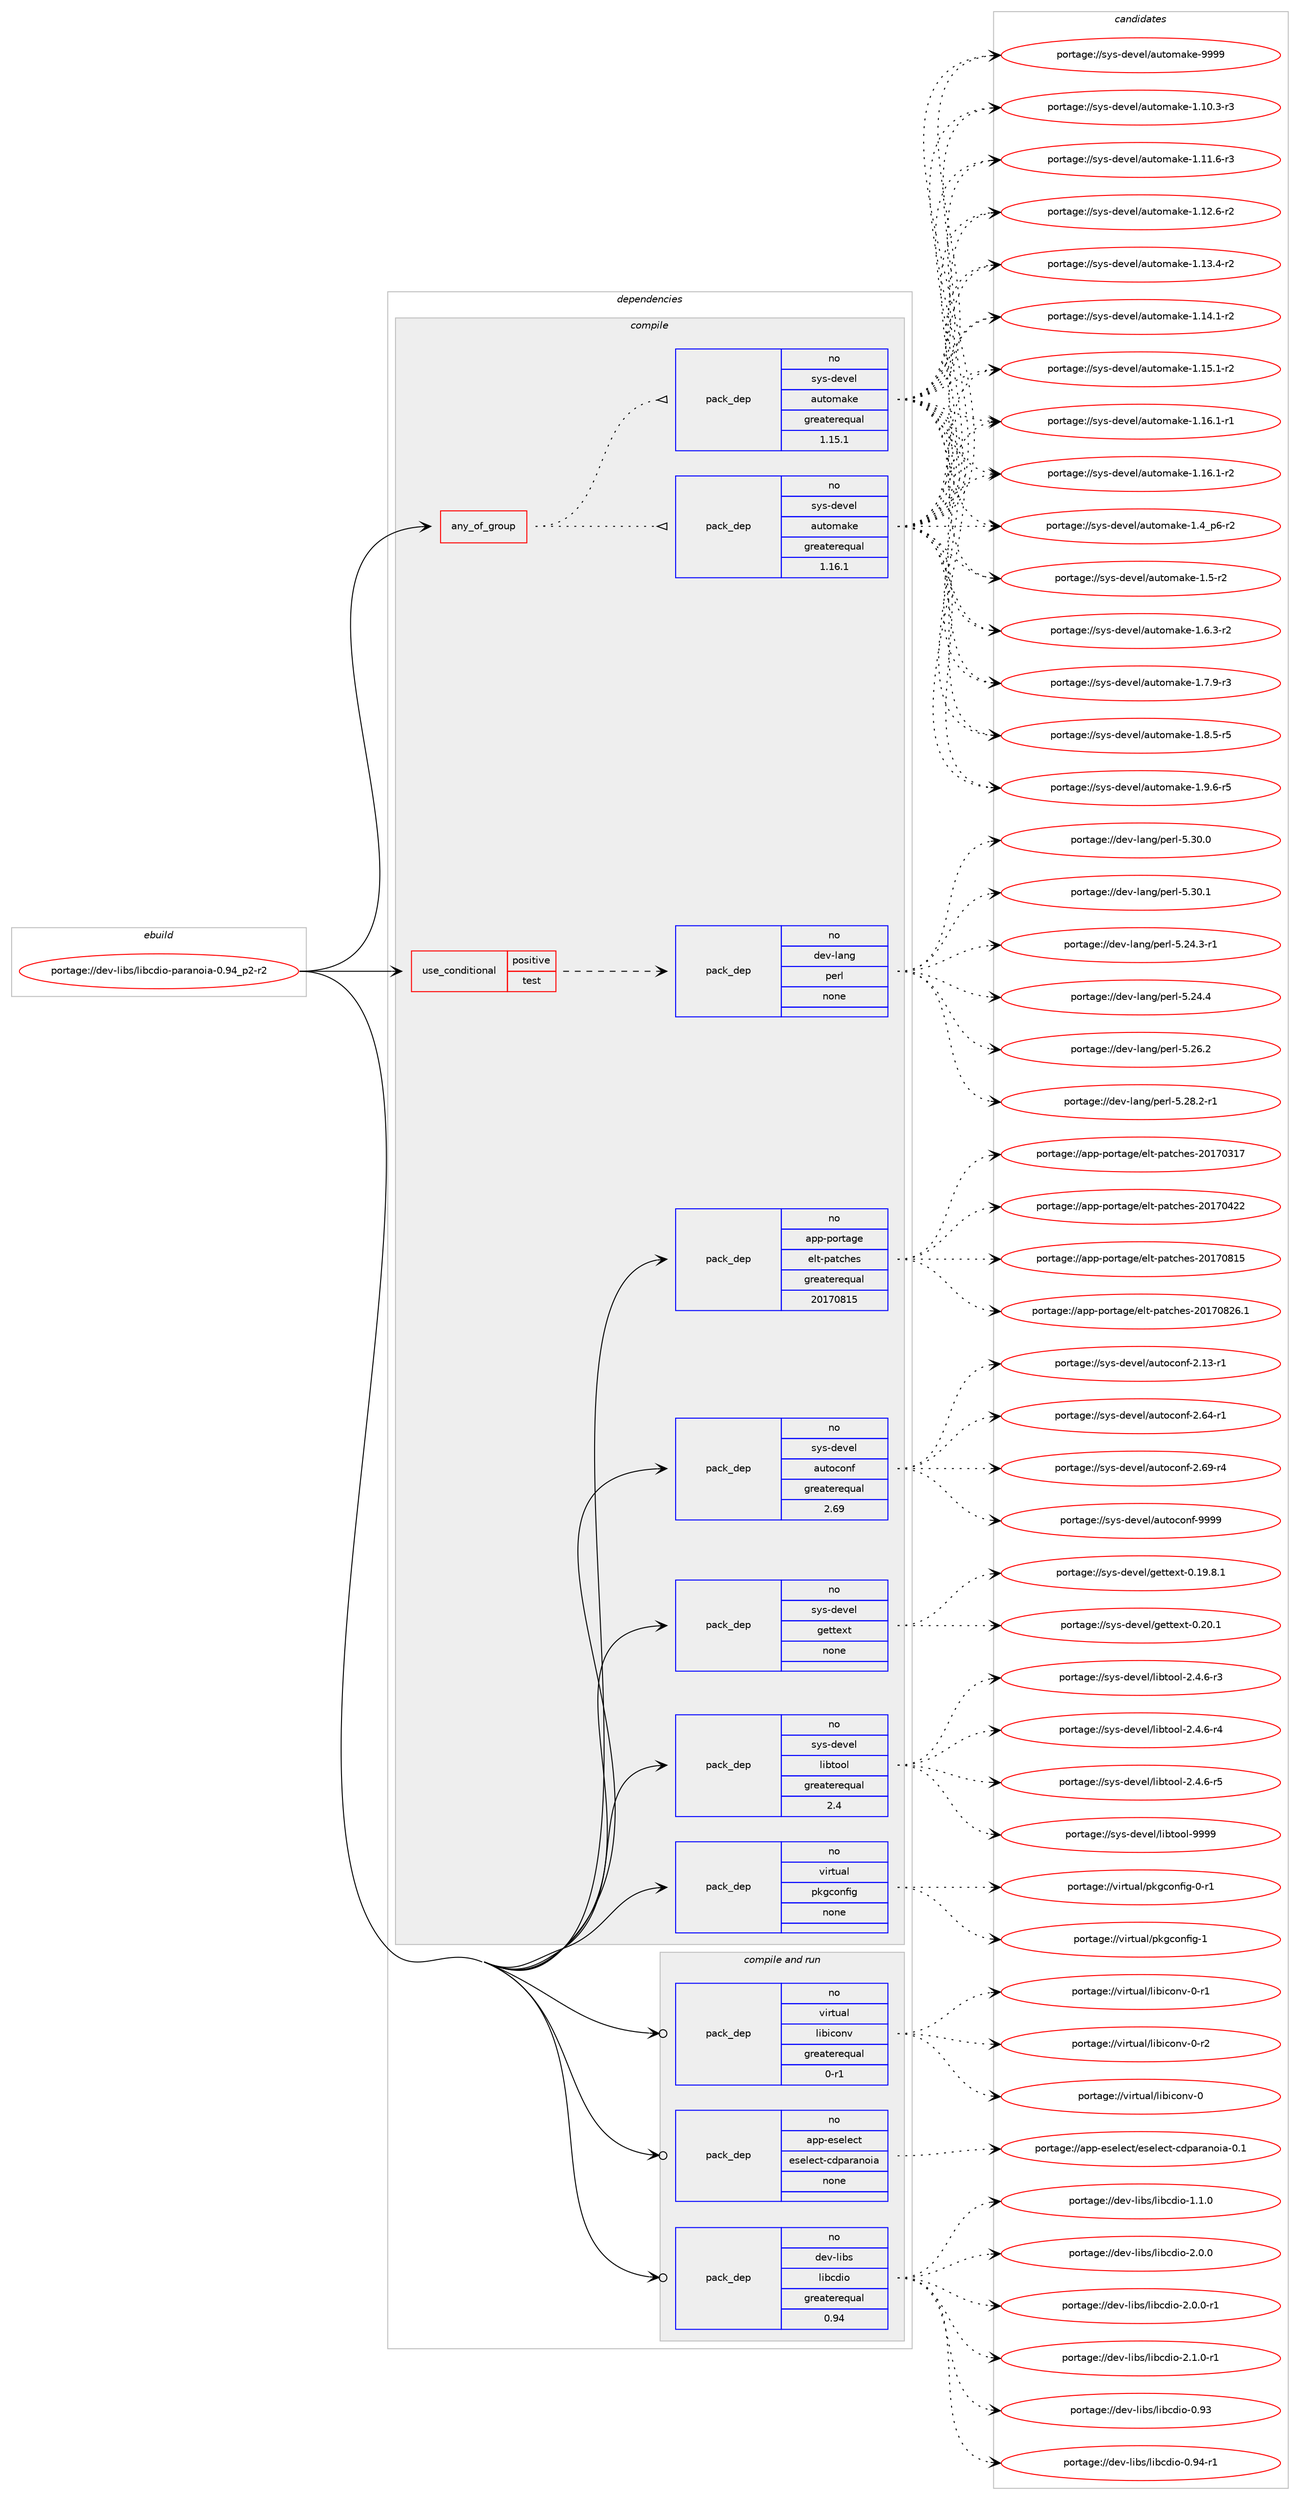 digraph prolog {

# *************
# Graph options
# *************

newrank=true;
concentrate=true;
compound=true;
graph [rankdir=LR,fontname=Helvetica,fontsize=10,ranksep=1.5];#, ranksep=2.5, nodesep=0.2];
edge  [arrowhead=vee];
node  [fontname=Helvetica,fontsize=10];

# **********
# The ebuild
# **********

subgraph cluster_leftcol {
color=gray;
rank=same;
label=<<i>ebuild</i>>;
id [label="portage://dev-libs/libcdio-paranoia-0.94_p2-r2", color=red, width=4, href="../dev-libs/libcdio-paranoia-0.94_p2-r2.svg"];
}

# ****************
# The dependencies
# ****************

subgraph cluster_midcol {
color=gray;
label=<<i>dependencies</i>>;
subgraph cluster_compile {
fillcolor="#eeeeee";
style=filled;
label=<<i>compile</i>>;
subgraph any2914 {
dependency99998 [label=<<TABLE BORDER="0" CELLBORDER="1" CELLSPACING="0" CELLPADDING="4"><TR><TD CELLPADDING="10">any_of_group</TD></TR></TABLE>>, shape=none, color=red];subgraph pack76135 {
dependency99999 [label=<<TABLE BORDER="0" CELLBORDER="1" CELLSPACING="0" CELLPADDING="4" WIDTH="220"><TR><TD ROWSPAN="6" CELLPADDING="30">pack_dep</TD></TR><TR><TD WIDTH="110">no</TD></TR><TR><TD>sys-devel</TD></TR><TR><TD>automake</TD></TR><TR><TD>greaterequal</TD></TR><TR><TD>1.16.1</TD></TR></TABLE>>, shape=none, color=blue];
}
dependency99998:e -> dependency99999:w [weight=20,style="dotted",arrowhead="oinv"];
subgraph pack76136 {
dependency100000 [label=<<TABLE BORDER="0" CELLBORDER="1" CELLSPACING="0" CELLPADDING="4" WIDTH="220"><TR><TD ROWSPAN="6" CELLPADDING="30">pack_dep</TD></TR><TR><TD WIDTH="110">no</TD></TR><TR><TD>sys-devel</TD></TR><TR><TD>automake</TD></TR><TR><TD>greaterequal</TD></TR><TR><TD>1.15.1</TD></TR></TABLE>>, shape=none, color=blue];
}
dependency99998:e -> dependency100000:w [weight=20,style="dotted",arrowhead="oinv"];
}
id:e -> dependency99998:w [weight=20,style="solid",arrowhead="vee"];
subgraph cond20892 {
dependency100001 [label=<<TABLE BORDER="0" CELLBORDER="1" CELLSPACING="0" CELLPADDING="4"><TR><TD ROWSPAN="3" CELLPADDING="10">use_conditional</TD></TR><TR><TD>positive</TD></TR><TR><TD>test</TD></TR></TABLE>>, shape=none, color=red];
subgraph pack76137 {
dependency100002 [label=<<TABLE BORDER="0" CELLBORDER="1" CELLSPACING="0" CELLPADDING="4" WIDTH="220"><TR><TD ROWSPAN="6" CELLPADDING="30">pack_dep</TD></TR><TR><TD WIDTH="110">no</TD></TR><TR><TD>dev-lang</TD></TR><TR><TD>perl</TD></TR><TR><TD>none</TD></TR><TR><TD></TD></TR></TABLE>>, shape=none, color=blue];
}
dependency100001:e -> dependency100002:w [weight=20,style="dashed",arrowhead="vee"];
}
id:e -> dependency100001:w [weight=20,style="solid",arrowhead="vee"];
subgraph pack76138 {
dependency100003 [label=<<TABLE BORDER="0" CELLBORDER="1" CELLSPACING="0" CELLPADDING="4" WIDTH="220"><TR><TD ROWSPAN="6" CELLPADDING="30">pack_dep</TD></TR><TR><TD WIDTH="110">no</TD></TR><TR><TD>app-portage</TD></TR><TR><TD>elt-patches</TD></TR><TR><TD>greaterequal</TD></TR><TR><TD>20170815</TD></TR></TABLE>>, shape=none, color=blue];
}
id:e -> dependency100003:w [weight=20,style="solid",arrowhead="vee"];
subgraph pack76139 {
dependency100004 [label=<<TABLE BORDER="0" CELLBORDER="1" CELLSPACING="0" CELLPADDING="4" WIDTH="220"><TR><TD ROWSPAN="6" CELLPADDING="30">pack_dep</TD></TR><TR><TD WIDTH="110">no</TD></TR><TR><TD>sys-devel</TD></TR><TR><TD>autoconf</TD></TR><TR><TD>greaterequal</TD></TR><TR><TD>2.69</TD></TR></TABLE>>, shape=none, color=blue];
}
id:e -> dependency100004:w [weight=20,style="solid",arrowhead="vee"];
subgraph pack76140 {
dependency100005 [label=<<TABLE BORDER="0" CELLBORDER="1" CELLSPACING="0" CELLPADDING="4" WIDTH="220"><TR><TD ROWSPAN="6" CELLPADDING="30">pack_dep</TD></TR><TR><TD WIDTH="110">no</TD></TR><TR><TD>sys-devel</TD></TR><TR><TD>gettext</TD></TR><TR><TD>none</TD></TR><TR><TD></TD></TR></TABLE>>, shape=none, color=blue];
}
id:e -> dependency100005:w [weight=20,style="solid",arrowhead="vee"];
subgraph pack76141 {
dependency100006 [label=<<TABLE BORDER="0" CELLBORDER="1" CELLSPACING="0" CELLPADDING="4" WIDTH="220"><TR><TD ROWSPAN="6" CELLPADDING="30">pack_dep</TD></TR><TR><TD WIDTH="110">no</TD></TR><TR><TD>sys-devel</TD></TR><TR><TD>libtool</TD></TR><TR><TD>greaterequal</TD></TR><TR><TD>2.4</TD></TR></TABLE>>, shape=none, color=blue];
}
id:e -> dependency100006:w [weight=20,style="solid",arrowhead="vee"];
subgraph pack76142 {
dependency100007 [label=<<TABLE BORDER="0" CELLBORDER="1" CELLSPACING="0" CELLPADDING="4" WIDTH="220"><TR><TD ROWSPAN="6" CELLPADDING="30">pack_dep</TD></TR><TR><TD WIDTH="110">no</TD></TR><TR><TD>virtual</TD></TR><TR><TD>pkgconfig</TD></TR><TR><TD>none</TD></TR><TR><TD></TD></TR></TABLE>>, shape=none, color=blue];
}
id:e -> dependency100007:w [weight=20,style="solid",arrowhead="vee"];
}
subgraph cluster_compileandrun {
fillcolor="#eeeeee";
style=filled;
label=<<i>compile and run</i>>;
subgraph pack76143 {
dependency100008 [label=<<TABLE BORDER="0" CELLBORDER="1" CELLSPACING="0" CELLPADDING="4" WIDTH="220"><TR><TD ROWSPAN="6" CELLPADDING="30">pack_dep</TD></TR><TR><TD WIDTH="110">no</TD></TR><TR><TD>app-eselect</TD></TR><TR><TD>eselect-cdparanoia</TD></TR><TR><TD>none</TD></TR><TR><TD></TD></TR></TABLE>>, shape=none, color=blue];
}
id:e -> dependency100008:w [weight=20,style="solid",arrowhead="odotvee"];
subgraph pack76144 {
dependency100009 [label=<<TABLE BORDER="0" CELLBORDER="1" CELLSPACING="0" CELLPADDING="4" WIDTH="220"><TR><TD ROWSPAN="6" CELLPADDING="30">pack_dep</TD></TR><TR><TD WIDTH="110">no</TD></TR><TR><TD>dev-libs</TD></TR><TR><TD>libcdio</TD></TR><TR><TD>greaterequal</TD></TR><TR><TD>0.94</TD></TR></TABLE>>, shape=none, color=blue];
}
id:e -> dependency100009:w [weight=20,style="solid",arrowhead="odotvee"];
subgraph pack76145 {
dependency100010 [label=<<TABLE BORDER="0" CELLBORDER="1" CELLSPACING="0" CELLPADDING="4" WIDTH="220"><TR><TD ROWSPAN="6" CELLPADDING="30">pack_dep</TD></TR><TR><TD WIDTH="110">no</TD></TR><TR><TD>virtual</TD></TR><TR><TD>libiconv</TD></TR><TR><TD>greaterequal</TD></TR><TR><TD>0-r1</TD></TR></TABLE>>, shape=none, color=blue];
}
id:e -> dependency100010:w [weight=20,style="solid",arrowhead="odotvee"];
}
subgraph cluster_run {
fillcolor="#eeeeee";
style=filled;
label=<<i>run</i>>;
}
}

# **************
# The candidates
# **************

subgraph cluster_choices {
rank=same;
color=gray;
label=<<i>candidates</i>>;

subgraph choice76135 {
color=black;
nodesep=1;
choiceportage11512111545100101118101108479711711611110997107101454946494846514511451 [label="portage://sys-devel/automake-1.10.3-r3", color=red, width=4,href="../sys-devel/automake-1.10.3-r3.svg"];
choiceportage11512111545100101118101108479711711611110997107101454946494946544511451 [label="portage://sys-devel/automake-1.11.6-r3", color=red, width=4,href="../sys-devel/automake-1.11.6-r3.svg"];
choiceportage11512111545100101118101108479711711611110997107101454946495046544511450 [label="portage://sys-devel/automake-1.12.6-r2", color=red, width=4,href="../sys-devel/automake-1.12.6-r2.svg"];
choiceportage11512111545100101118101108479711711611110997107101454946495146524511450 [label="portage://sys-devel/automake-1.13.4-r2", color=red, width=4,href="../sys-devel/automake-1.13.4-r2.svg"];
choiceportage11512111545100101118101108479711711611110997107101454946495246494511450 [label="portage://sys-devel/automake-1.14.1-r2", color=red, width=4,href="../sys-devel/automake-1.14.1-r2.svg"];
choiceportage11512111545100101118101108479711711611110997107101454946495346494511450 [label="portage://sys-devel/automake-1.15.1-r2", color=red, width=4,href="../sys-devel/automake-1.15.1-r2.svg"];
choiceportage11512111545100101118101108479711711611110997107101454946495446494511449 [label="portage://sys-devel/automake-1.16.1-r1", color=red, width=4,href="../sys-devel/automake-1.16.1-r1.svg"];
choiceportage11512111545100101118101108479711711611110997107101454946495446494511450 [label="portage://sys-devel/automake-1.16.1-r2", color=red, width=4,href="../sys-devel/automake-1.16.1-r2.svg"];
choiceportage115121115451001011181011084797117116111109971071014549465295112544511450 [label="portage://sys-devel/automake-1.4_p6-r2", color=red, width=4,href="../sys-devel/automake-1.4_p6-r2.svg"];
choiceportage11512111545100101118101108479711711611110997107101454946534511450 [label="portage://sys-devel/automake-1.5-r2", color=red, width=4,href="../sys-devel/automake-1.5-r2.svg"];
choiceportage115121115451001011181011084797117116111109971071014549465446514511450 [label="portage://sys-devel/automake-1.6.3-r2", color=red, width=4,href="../sys-devel/automake-1.6.3-r2.svg"];
choiceportage115121115451001011181011084797117116111109971071014549465546574511451 [label="portage://sys-devel/automake-1.7.9-r3", color=red, width=4,href="../sys-devel/automake-1.7.9-r3.svg"];
choiceportage115121115451001011181011084797117116111109971071014549465646534511453 [label="portage://sys-devel/automake-1.8.5-r5", color=red, width=4,href="../sys-devel/automake-1.8.5-r5.svg"];
choiceportage115121115451001011181011084797117116111109971071014549465746544511453 [label="portage://sys-devel/automake-1.9.6-r5", color=red, width=4,href="../sys-devel/automake-1.9.6-r5.svg"];
choiceportage115121115451001011181011084797117116111109971071014557575757 [label="portage://sys-devel/automake-9999", color=red, width=4,href="../sys-devel/automake-9999.svg"];
dependency99999:e -> choiceportage11512111545100101118101108479711711611110997107101454946494846514511451:w [style=dotted,weight="100"];
dependency99999:e -> choiceportage11512111545100101118101108479711711611110997107101454946494946544511451:w [style=dotted,weight="100"];
dependency99999:e -> choiceportage11512111545100101118101108479711711611110997107101454946495046544511450:w [style=dotted,weight="100"];
dependency99999:e -> choiceportage11512111545100101118101108479711711611110997107101454946495146524511450:w [style=dotted,weight="100"];
dependency99999:e -> choiceportage11512111545100101118101108479711711611110997107101454946495246494511450:w [style=dotted,weight="100"];
dependency99999:e -> choiceportage11512111545100101118101108479711711611110997107101454946495346494511450:w [style=dotted,weight="100"];
dependency99999:e -> choiceportage11512111545100101118101108479711711611110997107101454946495446494511449:w [style=dotted,weight="100"];
dependency99999:e -> choiceportage11512111545100101118101108479711711611110997107101454946495446494511450:w [style=dotted,weight="100"];
dependency99999:e -> choiceportage115121115451001011181011084797117116111109971071014549465295112544511450:w [style=dotted,weight="100"];
dependency99999:e -> choiceportage11512111545100101118101108479711711611110997107101454946534511450:w [style=dotted,weight="100"];
dependency99999:e -> choiceportage115121115451001011181011084797117116111109971071014549465446514511450:w [style=dotted,weight="100"];
dependency99999:e -> choiceportage115121115451001011181011084797117116111109971071014549465546574511451:w [style=dotted,weight="100"];
dependency99999:e -> choiceportage115121115451001011181011084797117116111109971071014549465646534511453:w [style=dotted,weight="100"];
dependency99999:e -> choiceportage115121115451001011181011084797117116111109971071014549465746544511453:w [style=dotted,weight="100"];
dependency99999:e -> choiceportage115121115451001011181011084797117116111109971071014557575757:w [style=dotted,weight="100"];
}
subgraph choice76136 {
color=black;
nodesep=1;
choiceportage11512111545100101118101108479711711611110997107101454946494846514511451 [label="portage://sys-devel/automake-1.10.3-r3", color=red, width=4,href="../sys-devel/automake-1.10.3-r3.svg"];
choiceportage11512111545100101118101108479711711611110997107101454946494946544511451 [label="portage://sys-devel/automake-1.11.6-r3", color=red, width=4,href="../sys-devel/automake-1.11.6-r3.svg"];
choiceportage11512111545100101118101108479711711611110997107101454946495046544511450 [label="portage://sys-devel/automake-1.12.6-r2", color=red, width=4,href="../sys-devel/automake-1.12.6-r2.svg"];
choiceportage11512111545100101118101108479711711611110997107101454946495146524511450 [label="portage://sys-devel/automake-1.13.4-r2", color=red, width=4,href="../sys-devel/automake-1.13.4-r2.svg"];
choiceportage11512111545100101118101108479711711611110997107101454946495246494511450 [label="portage://sys-devel/automake-1.14.1-r2", color=red, width=4,href="../sys-devel/automake-1.14.1-r2.svg"];
choiceportage11512111545100101118101108479711711611110997107101454946495346494511450 [label="portage://sys-devel/automake-1.15.1-r2", color=red, width=4,href="../sys-devel/automake-1.15.1-r2.svg"];
choiceportage11512111545100101118101108479711711611110997107101454946495446494511449 [label="portage://sys-devel/automake-1.16.1-r1", color=red, width=4,href="../sys-devel/automake-1.16.1-r1.svg"];
choiceportage11512111545100101118101108479711711611110997107101454946495446494511450 [label="portage://sys-devel/automake-1.16.1-r2", color=red, width=4,href="../sys-devel/automake-1.16.1-r2.svg"];
choiceportage115121115451001011181011084797117116111109971071014549465295112544511450 [label="portage://sys-devel/automake-1.4_p6-r2", color=red, width=4,href="../sys-devel/automake-1.4_p6-r2.svg"];
choiceportage11512111545100101118101108479711711611110997107101454946534511450 [label="portage://sys-devel/automake-1.5-r2", color=red, width=4,href="../sys-devel/automake-1.5-r2.svg"];
choiceportage115121115451001011181011084797117116111109971071014549465446514511450 [label="portage://sys-devel/automake-1.6.3-r2", color=red, width=4,href="../sys-devel/automake-1.6.3-r2.svg"];
choiceportage115121115451001011181011084797117116111109971071014549465546574511451 [label="portage://sys-devel/automake-1.7.9-r3", color=red, width=4,href="../sys-devel/automake-1.7.9-r3.svg"];
choiceportage115121115451001011181011084797117116111109971071014549465646534511453 [label="portage://sys-devel/automake-1.8.5-r5", color=red, width=4,href="../sys-devel/automake-1.8.5-r5.svg"];
choiceportage115121115451001011181011084797117116111109971071014549465746544511453 [label="portage://sys-devel/automake-1.9.6-r5", color=red, width=4,href="../sys-devel/automake-1.9.6-r5.svg"];
choiceportage115121115451001011181011084797117116111109971071014557575757 [label="portage://sys-devel/automake-9999", color=red, width=4,href="../sys-devel/automake-9999.svg"];
dependency100000:e -> choiceportage11512111545100101118101108479711711611110997107101454946494846514511451:w [style=dotted,weight="100"];
dependency100000:e -> choiceportage11512111545100101118101108479711711611110997107101454946494946544511451:w [style=dotted,weight="100"];
dependency100000:e -> choiceportage11512111545100101118101108479711711611110997107101454946495046544511450:w [style=dotted,weight="100"];
dependency100000:e -> choiceportage11512111545100101118101108479711711611110997107101454946495146524511450:w [style=dotted,weight="100"];
dependency100000:e -> choiceportage11512111545100101118101108479711711611110997107101454946495246494511450:w [style=dotted,weight="100"];
dependency100000:e -> choiceportage11512111545100101118101108479711711611110997107101454946495346494511450:w [style=dotted,weight="100"];
dependency100000:e -> choiceportage11512111545100101118101108479711711611110997107101454946495446494511449:w [style=dotted,weight="100"];
dependency100000:e -> choiceportage11512111545100101118101108479711711611110997107101454946495446494511450:w [style=dotted,weight="100"];
dependency100000:e -> choiceportage115121115451001011181011084797117116111109971071014549465295112544511450:w [style=dotted,weight="100"];
dependency100000:e -> choiceportage11512111545100101118101108479711711611110997107101454946534511450:w [style=dotted,weight="100"];
dependency100000:e -> choiceportage115121115451001011181011084797117116111109971071014549465446514511450:w [style=dotted,weight="100"];
dependency100000:e -> choiceportage115121115451001011181011084797117116111109971071014549465546574511451:w [style=dotted,weight="100"];
dependency100000:e -> choiceportage115121115451001011181011084797117116111109971071014549465646534511453:w [style=dotted,weight="100"];
dependency100000:e -> choiceportage115121115451001011181011084797117116111109971071014549465746544511453:w [style=dotted,weight="100"];
dependency100000:e -> choiceportage115121115451001011181011084797117116111109971071014557575757:w [style=dotted,weight="100"];
}
subgraph choice76137 {
color=black;
nodesep=1;
choiceportage100101118451089711010347112101114108455346505246514511449 [label="portage://dev-lang/perl-5.24.3-r1", color=red, width=4,href="../dev-lang/perl-5.24.3-r1.svg"];
choiceportage10010111845108971101034711210111410845534650524652 [label="portage://dev-lang/perl-5.24.4", color=red, width=4,href="../dev-lang/perl-5.24.4.svg"];
choiceportage10010111845108971101034711210111410845534650544650 [label="portage://dev-lang/perl-5.26.2", color=red, width=4,href="../dev-lang/perl-5.26.2.svg"];
choiceportage100101118451089711010347112101114108455346505646504511449 [label="portage://dev-lang/perl-5.28.2-r1", color=red, width=4,href="../dev-lang/perl-5.28.2-r1.svg"];
choiceportage10010111845108971101034711210111410845534651484648 [label="portage://dev-lang/perl-5.30.0", color=red, width=4,href="../dev-lang/perl-5.30.0.svg"];
choiceportage10010111845108971101034711210111410845534651484649 [label="portage://dev-lang/perl-5.30.1", color=red, width=4,href="../dev-lang/perl-5.30.1.svg"];
dependency100002:e -> choiceportage100101118451089711010347112101114108455346505246514511449:w [style=dotted,weight="100"];
dependency100002:e -> choiceportage10010111845108971101034711210111410845534650524652:w [style=dotted,weight="100"];
dependency100002:e -> choiceportage10010111845108971101034711210111410845534650544650:w [style=dotted,weight="100"];
dependency100002:e -> choiceportage100101118451089711010347112101114108455346505646504511449:w [style=dotted,weight="100"];
dependency100002:e -> choiceportage10010111845108971101034711210111410845534651484648:w [style=dotted,weight="100"];
dependency100002:e -> choiceportage10010111845108971101034711210111410845534651484649:w [style=dotted,weight="100"];
}
subgraph choice76138 {
color=black;
nodesep=1;
choiceportage97112112451121111141169710310147101108116451129711699104101115455048495548514955 [label="portage://app-portage/elt-patches-20170317", color=red, width=4,href="../app-portage/elt-patches-20170317.svg"];
choiceportage97112112451121111141169710310147101108116451129711699104101115455048495548525050 [label="portage://app-portage/elt-patches-20170422", color=red, width=4,href="../app-portage/elt-patches-20170422.svg"];
choiceportage97112112451121111141169710310147101108116451129711699104101115455048495548564953 [label="portage://app-portage/elt-patches-20170815", color=red, width=4,href="../app-portage/elt-patches-20170815.svg"];
choiceportage971121124511211111411697103101471011081164511297116991041011154550484955485650544649 [label="portage://app-portage/elt-patches-20170826.1", color=red, width=4,href="../app-portage/elt-patches-20170826.1.svg"];
dependency100003:e -> choiceportage97112112451121111141169710310147101108116451129711699104101115455048495548514955:w [style=dotted,weight="100"];
dependency100003:e -> choiceportage97112112451121111141169710310147101108116451129711699104101115455048495548525050:w [style=dotted,weight="100"];
dependency100003:e -> choiceportage97112112451121111141169710310147101108116451129711699104101115455048495548564953:w [style=dotted,weight="100"];
dependency100003:e -> choiceportage971121124511211111411697103101471011081164511297116991041011154550484955485650544649:w [style=dotted,weight="100"];
}
subgraph choice76139 {
color=black;
nodesep=1;
choiceportage1151211154510010111810110847971171161119911111010245504649514511449 [label="portage://sys-devel/autoconf-2.13-r1", color=red, width=4,href="../sys-devel/autoconf-2.13-r1.svg"];
choiceportage1151211154510010111810110847971171161119911111010245504654524511449 [label="portage://sys-devel/autoconf-2.64-r1", color=red, width=4,href="../sys-devel/autoconf-2.64-r1.svg"];
choiceportage1151211154510010111810110847971171161119911111010245504654574511452 [label="portage://sys-devel/autoconf-2.69-r4", color=red, width=4,href="../sys-devel/autoconf-2.69-r4.svg"];
choiceportage115121115451001011181011084797117116111991111101024557575757 [label="portage://sys-devel/autoconf-9999", color=red, width=4,href="../sys-devel/autoconf-9999.svg"];
dependency100004:e -> choiceportage1151211154510010111810110847971171161119911111010245504649514511449:w [style=dotted,weight="100"];
dependency100004:e -> choiceportage1151211154510010111810110847971171161119911111010245504654524511449:w [style=dotted,weight="100"];
dependency100004:e -> choiceportage1151211154510010111810110847971171161119911111010245504654574511452:w [style=dotted,weight="100"];
dependency100004:e -> choiceportage115121115451001011181011084797117116111991111101024557575757:w [style=dotted,weight="100"];
}
subgraph choice76140 {
color=black;
nodesep=1;
choiceportage1151211154510010111810110847103101116116101120116454846495746564649 [label="portage://sys-devel/gettext-0.19.8.1", color=red, width=4,href="../sys-devel/gettext-0.19.8.1.svg"];
choiceportage115121115451001011181011084710310111611610112011645484650484649 [label="portage://sys-devel/gettext-0.20.1", color=red, width=4,href="../sys-devel/gettext-0.20.1.svg"];
dependency100005:e -> choiceportage1151211154510010111810110847103101116116101120116454846495746564649:w [style=dotted,weight="100"];
dependency100005:e -> choiceportage115121115451001011181011084710310111611610112011645484650484649:w [style=dotted,weight="100"];
}
subgraph choice76141 {
color=black;
nodesep=1;
choiceportage1151211154510010111810110847108105981161111111084550465246544511451 [label="portage://sys-devel/libtool-2.4.6-r3", color=red, width=4,href="../sys-devel/libtool-2.4.6-r3.svg"];
choiceportage1151211154510010111810110847108105981161111111084550465246544511452 [label="portage://sys-devel/libtool-2.4.6-r4", color=red, width=4,href="../sys-devel/libtool-2.4.6-r4.svg"];
choiceportage1151211154510010111810110847108105981161111111084550465246544511453 [label="portage://sys-devel/libtool-2.4.6-r5", color=red, width=4,href="../sys-devel/libtool-2.4.6-r5.svg"];
choiceportage1151211154510010111810110847108105981161111111084557575757 [label="portage://sys-devel/libtool-9999", color=red, width=4,href="../sys-devel/libtool-9999.svg"];
dependency100006:e -> choiceportage1151211154510010111810110847108105981161111111084550465246544511451:w [style=dotted,weight="100"];
dependency100006:e -> choiceportage1151211154510010111810110847108105981161111111084550465246544511452:w [style=dotted,weight="100"];
dependency100006:e -> choiceportage1151211154510010111810110847108105981161111111084550465246544511453:w [style=dotted,weight="100"];
dependency100006:e -> choiceportage1151211154510010111810110847108105981161111111084557575757:w [style=dotted,weight="100"];
}
subgraph choice76142 {
color=black;
nodesep=1;
choiceportage11810511411611797108471121071039911111010210510345484511449 [label="portage://virtual/pkgconfig-0-r1", color=red, width=4,href="../virtual/pkgconfig-0-r1.svg"];
choiceportage1181051141161179710847112107103991111101021051034549 [label="portage://virtual/pkgconfig-1", color=red, width=4,href="../virtual/pkgconfig-1.svg"];
dependency100007:e -> choiceportage11810511411611797108471121071039911111010210510345484511449:w [style=dotted,weight="100"];
dependency100007:e -> choiceportage1181051141161179710847112107103991111101021051034549:w [style=dotted,weight="100"];
}
subgraph choice76143 {
color=black;
nodesep=1;
choiceportage9711211245101115101108101991164710111510110810199116459910011297114971101111059745484649 [label="portage://app-eselect/eselect-cdparanoia-0.1", color=red, width=4,href="../app-eselect/eselect-cdparanoia-0.1.svg"];
dependency100008:e -> choiceportage9711211245101115101108101991164710111510110810199116459910011297114971101111059745484649:w [style=dotted,weight="100"];
}
subgraph choice76144 {
color=black;
nodesep=1;
choiceportage10010111845108105981154710810598991001051114548465751 [label="portage://dev-libs/libcdio-0.93", color=red, width=4,href="../dev-libs/libcdio-0.93.svg"];
choiceportage100101118451081059811547108105989910010511145484657524511449 [label="portage://dev-libs/libcdio-0.94-r1", color=red, width=4,href="../dev-libs/libcdio-0.94-r1.svg"];
choiceportage1001011184510810598115471081059899100105111454946494648 [label="portage://dev-libs/libcdio-1.1.0", color=red, width=4,href="../dev-libs/libcdio-1.1.0.svg"];
choiceportage1001011184510810598115471081059899100105111455046484648 [label="portage://dev-libs/libcdio-2.0.0", color=red, width=4,href="../dev-libs/libcdio-2.0.0.svg"];
choiceportage10010111845108105981154710810598991001051114550464846484511449 [label="portage://dev-libs/libcdio-2.0.0-r1", color=red, width=4,href="../dev-libs/libcdio-2.0.0-r1.svg"];
choiceportage10010111845108105981154710810598991001051114550464946484511449 [label="portage://dev-libs/libcdio-2.1.0-r1", color=red, width=4,href="../dev-libs/libcdio-2.1.0-r1.svg"];
dependency100009:e -> choiceportage10010111845108105981154710810598991001051114548465751:w [style=dotted,weight="100"];
dependency100009:e -> choiceportage100101118451081059811547108105989910010511145484657524511449:w [style=dotted,weight="100"];
dependency100009:e -> choiceportage1001011184510810598115471081059899100105111454946494648:w [style=dotted,weight="100"];
dependency100009:e -> choiceportage1001011184510810598115471081059899100105111455046484648:w [style=dotted,weight="100"];
dependency100009:e -> choiceportage10010111845108105981154710810598991001051114550464846484511449:w [style=dotted,weight="100"];
dependency100009:e -> choiceportage10010111845108105981154710810598991001051114550464946484511449:w [style=dotted,weight="100"];
}
subgraph choice76145 {
color=black;
nodesep=1;
choiceportage118105114116117971084710810598105991111101184548 [label="portage://virtual/libiconv-0", color=red, width=4,href="../virtual/libiconv-0.svg"];
choiceportage1181051141161179710847108105981059911111011845484511449 [label="portage://virtual/libiconv-0-r1", color=red, width=4,href="../virtual/libiconv-0-r1.svg"];
choiceportage1181051141161179710847108105981059911111011845484511450 [label="portage://virtual/libiconv-0-r2", color=red, width=4,href="../virtual/libiconv-0-r2.svg"];
dependency100010:e -> choiceportage118105114116117971084710810598105991111101184548:w [style=dotted,weight="100"];
dependency100010:e -> choiceportage1181051141161179710847108105981059911111011845484511449:w [style=dotted,weight="100"];
dependency100010:e -> choiceportage1181051141161179710847108105981059911111011845484511450:w [style=dotted,weight="100"];
}
}

}
